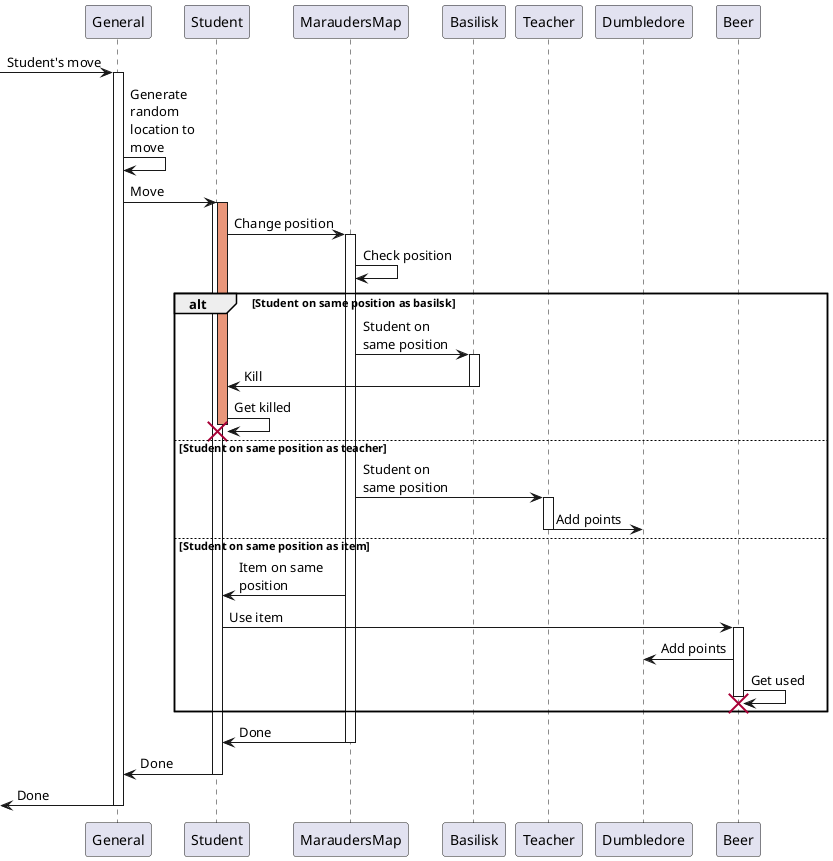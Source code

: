@startuml
'https://plantuml.com/sequence-diagram
skinparam maxMessageSize 100
'autonumber


[-> General: Student's move
activate General
General -> General: Generate random location to move

General -> Student: Move
activate Student
activate Student #DarkSalmon
Student -> MaraudersMap: Change position
activate MaraudersMap
MaraudersMap -> MaraudersMap: Check position
alt Student on same position as basilsk
        MaraudersMap -> Basilisk: Student on same position
        activate Basilisk
        Basilisk -> Student: Kill
        deactivate Basilisk
        Student -> Student!!: Get killed
        'destroy Student
else Student on same position as teacher
         MaraudersMap -> Teacher: Student on same position
         activate Teacher
         Teacher -> Dumbledore: Add points
         deactivate Teacher
else Student on same position as item
    MaraudersMap -> Student: Item on same position
    Student -> Beer: Use item
    activate Beer
    Beer -> Dumbledore: Add points
    Beer -> Beer!!: Get used
end
MaraudersMap -> Student: Done
deactivate MaraudersMap
Student -> General: Done
deactivate Student
<- General: Done
deactivate General
'General -> General: Generate random location to move
'General -> Teacher: Move

'end

@enduml